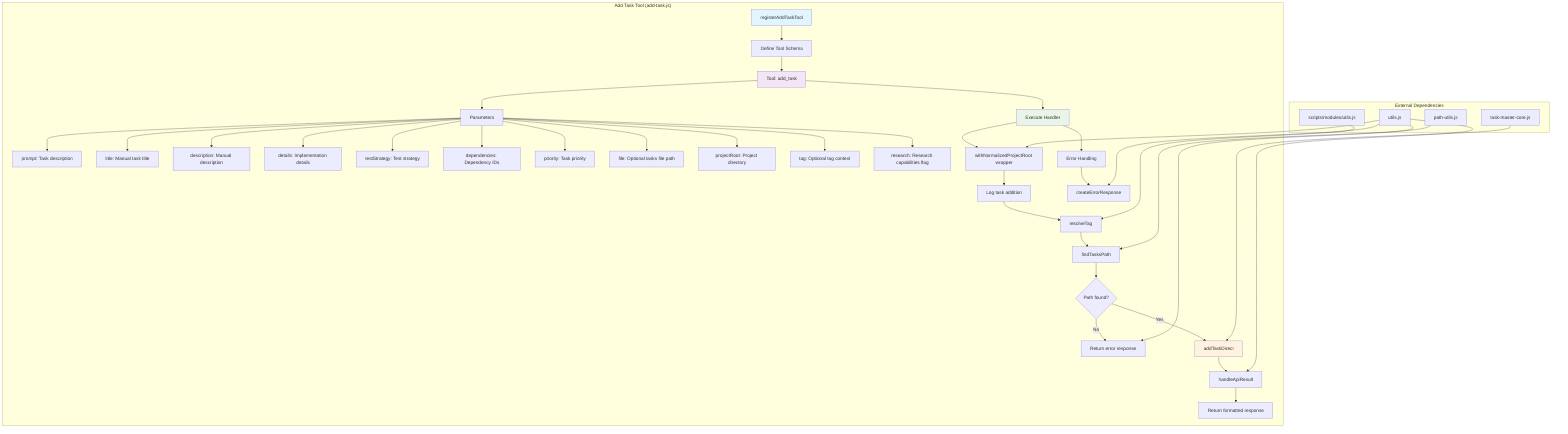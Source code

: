 graph TB
    subgraph "Add Task Tool (add-task.js)"
        A[registerAddTaskTool] --> B[Define Tool Schema]
        B --> C[Tool: add_task]
        
        C --> D[Parameters]
        D --> E[prompt: Task description]
        D --> F[title: Manual task title]
        D --> G[description: Manual description]
        D --> H[details: Implementation details]
        D --> I[testStrategy: Test strategy]
        D --> J[dependencies: Dependency IDs]
        D --> K[priority: Task priority]
        D --> L[file: Optional tasks file path]
        D --> M[projectRoot: Project directory]
        D --> N[tag: Optional tag context]
        D --> O[research: Research capabilities flag]
        
        C --> P[Execute Handler]
        P --> Q[withNormalizedProjectRoot wrapper]
        Q --> R[Log task addition]
        R --> S[resolveTag]
        S --> T[findTasksPath]
        T --> U{Path found?}
        
        U -->|No| V[Return error response]
        U -->|Yes| W[addTaskDirect]
        
        W --> X[handleApiResult]
        X --> Y[Return formatted response]
        
        P --> Z[Error Handling]
        Z --> AA[createErrorResponse]
    end
    
    subgraph "External Dependencies"
        BB[utils.js]
        CC[task-master-core.js]
        DD[path-utils.js]
        EE[scripts/modules/utils.js]
    end
    
    BB --> Q
    BB --> V
    BB --> X
    BB --> AA
    CC --> W
    DD --> T
    EE --> S
    
    style A fill:#e1f5fe
    style C fill:#f3e5f5
    style P fill:#e8f5e8
    style W fill:#fff3e0